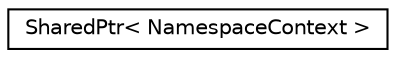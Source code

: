digraph "Graphical Class Hierarchy"
{
 // INTERACTIVE_SVG=YES
  edge [fontname="Helvetica",fontsize="10",labelfontname="Helvetica",labelfontsize="10"];
  node [fontname="Helvetica",fontsize="10",shape=record];
  rankdir="LR";
  Node0 [label="SharedPtr\< NamespaceContext \>",height=0.2,width=0.4,color="black", fillcolor="white", style="filled",URL="$df/d12/class_shared_ptr.html"];
}
